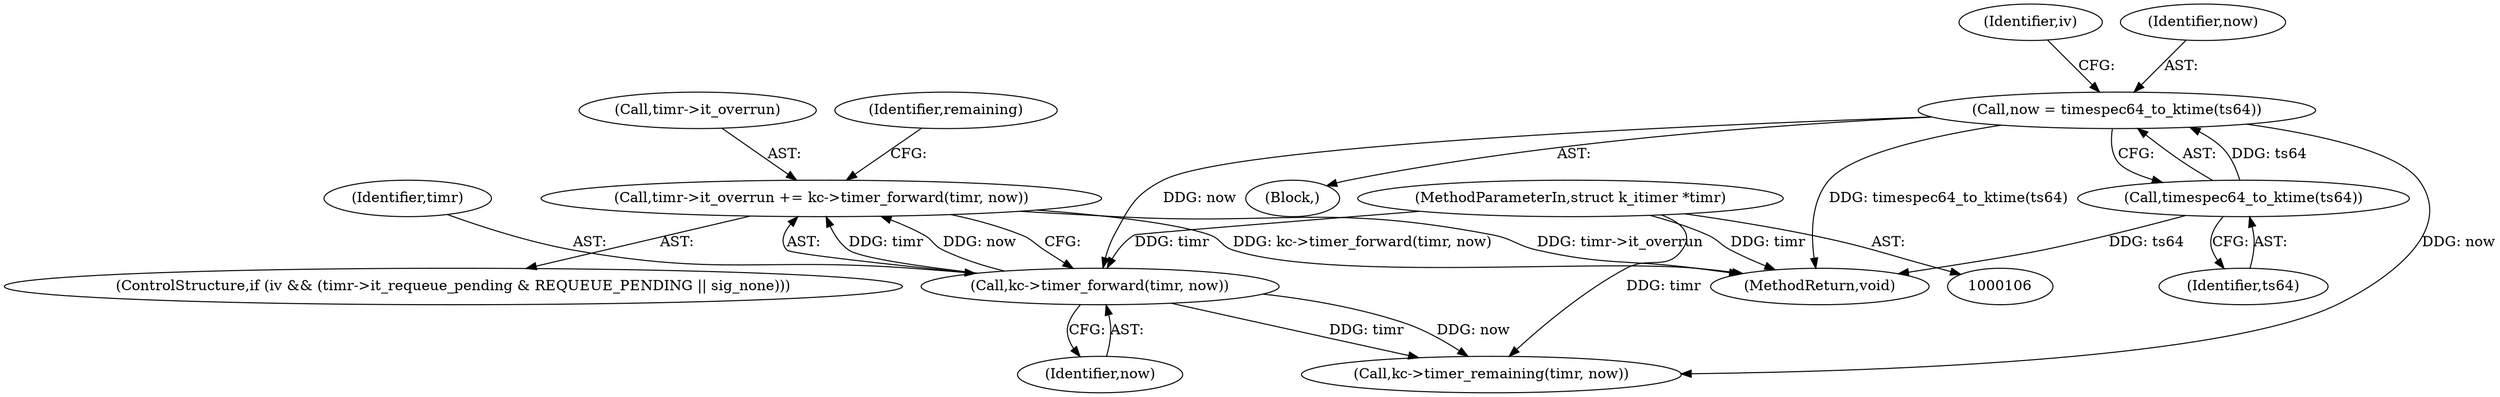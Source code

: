 digraph "0_linux_cef31d9af908243421258f1df35a4a644604efbe@pointer" {
"1000175" [label="(Call,timr->it_overrun += kc->timer_forward(timr, now))"];
"1000179" [label="(Call,kc->timer_forward(timr, now))"];
"1000107" [label="(MethodParameterIn,struct k_itimer *timr)"];
"1000161" [label="(Call,now = timespec64_to_ktime(ts64))"];
"1000163" [label="(Call,timespec64_to_ktime(ts64))"];
"1000161" [label="(Call,now = timespec64_to_ktime(ts64))"];
"1000164" [label="(Identifier,ts64)"];
"1000176" [label="(Call,timr->it_overrun)"];
"1000167" [label="(Identifier,iv)"];
"1000165" [label="(ControlStructure,if (iv && (timr->it_requeue_pending & REQUEUE_PENDING || sig_none)))"];
"1000179" [label="(Call,kc->timer_forward(timr, now))"];
"1000210" [label="(MethodReturn,void)"];
"1000184" [label="(Call,kc->timer_remaining(timr, now))"];
"1000109" [label="(Block,)"];
"1000163" [label="(Call,timespec64_to_ktime(ts64))"];
"1000183" [label="(Identifier,remaining)"];
"1000180" [label="(Identifier,timr)"];
"1000162" [label="(Identifier,now)"];
"1000175" [label="(Call,timr->it_overrun += kc->timer_forward(timr, now))"];
"1000107" [label="(MethodParameterIn,struct k_itimer *timr)"];
"1000181" [label="(Identifier,now)"];
"1000175" -> "1000165"  [label="AST: "];
"1000175" -> "1000179"  [label="CFG: "];
"1000176" -> "1000175"  [label="AST: "];
"1000179" -> "1000175"  [label="AST: "];
"1000183" -> "1000175"  [label="CFG: "];
"1000175" -> "1000210"  [label="DDG: kc->timer_forward(timr, now)"];
"1000175" -> "1000210"  [label="DDG: timr->it_overrun"];
"1000179" -> "1000175"  [label="DDG: timr"];
"1000179" -> "1000175"  [label="DDG: now"];
"1000179" -> "1000181"  [label="CFG: "];
"1000180" -> "1000179"  [label="AST: "];
"1000181" -> "1000179"  [label="AST: "];
"1000107" -> "1000179"  [label="DDG: timr"];
"1000161" -> "1000179"  [label="DDG: now"];
"1000179" -> "1000184"  [label="DDG: timr"];
"1000179" -> "1000184"  [label="DDG: now"];
"1000107" -> "1000106"  [label="AST: "];
"1000107" -> "1000210"  [label="DDG: timr"];
"1000107" -> "1000184"  [label="DDG: timr"];
"1000161" -> "1000109"  [label="AST: "];
"1000161" -> "1000163"  [label="CFG: "];
"1000162" -> "1000161"  [label="AST: "];
"1000163" -> "1000161"  [label="AST: "];
"1000167" -> "1000161"  [label="CFG: "];
"1000161" -> "1000210"  [label="DDG: timespec64_to_ktime(ts64)"];
"1000163" -> "1000161"  [label="DDG: ts64"];
"1000161" -> "1000184"  [label="DDG: now"];
"1000163" -> "1000164"  [label="CFG: "];
"1000164" -> "1000163"  [label="AST: "];
"1000163" -> "1000210"  [label="DDG: ts64"];
}
